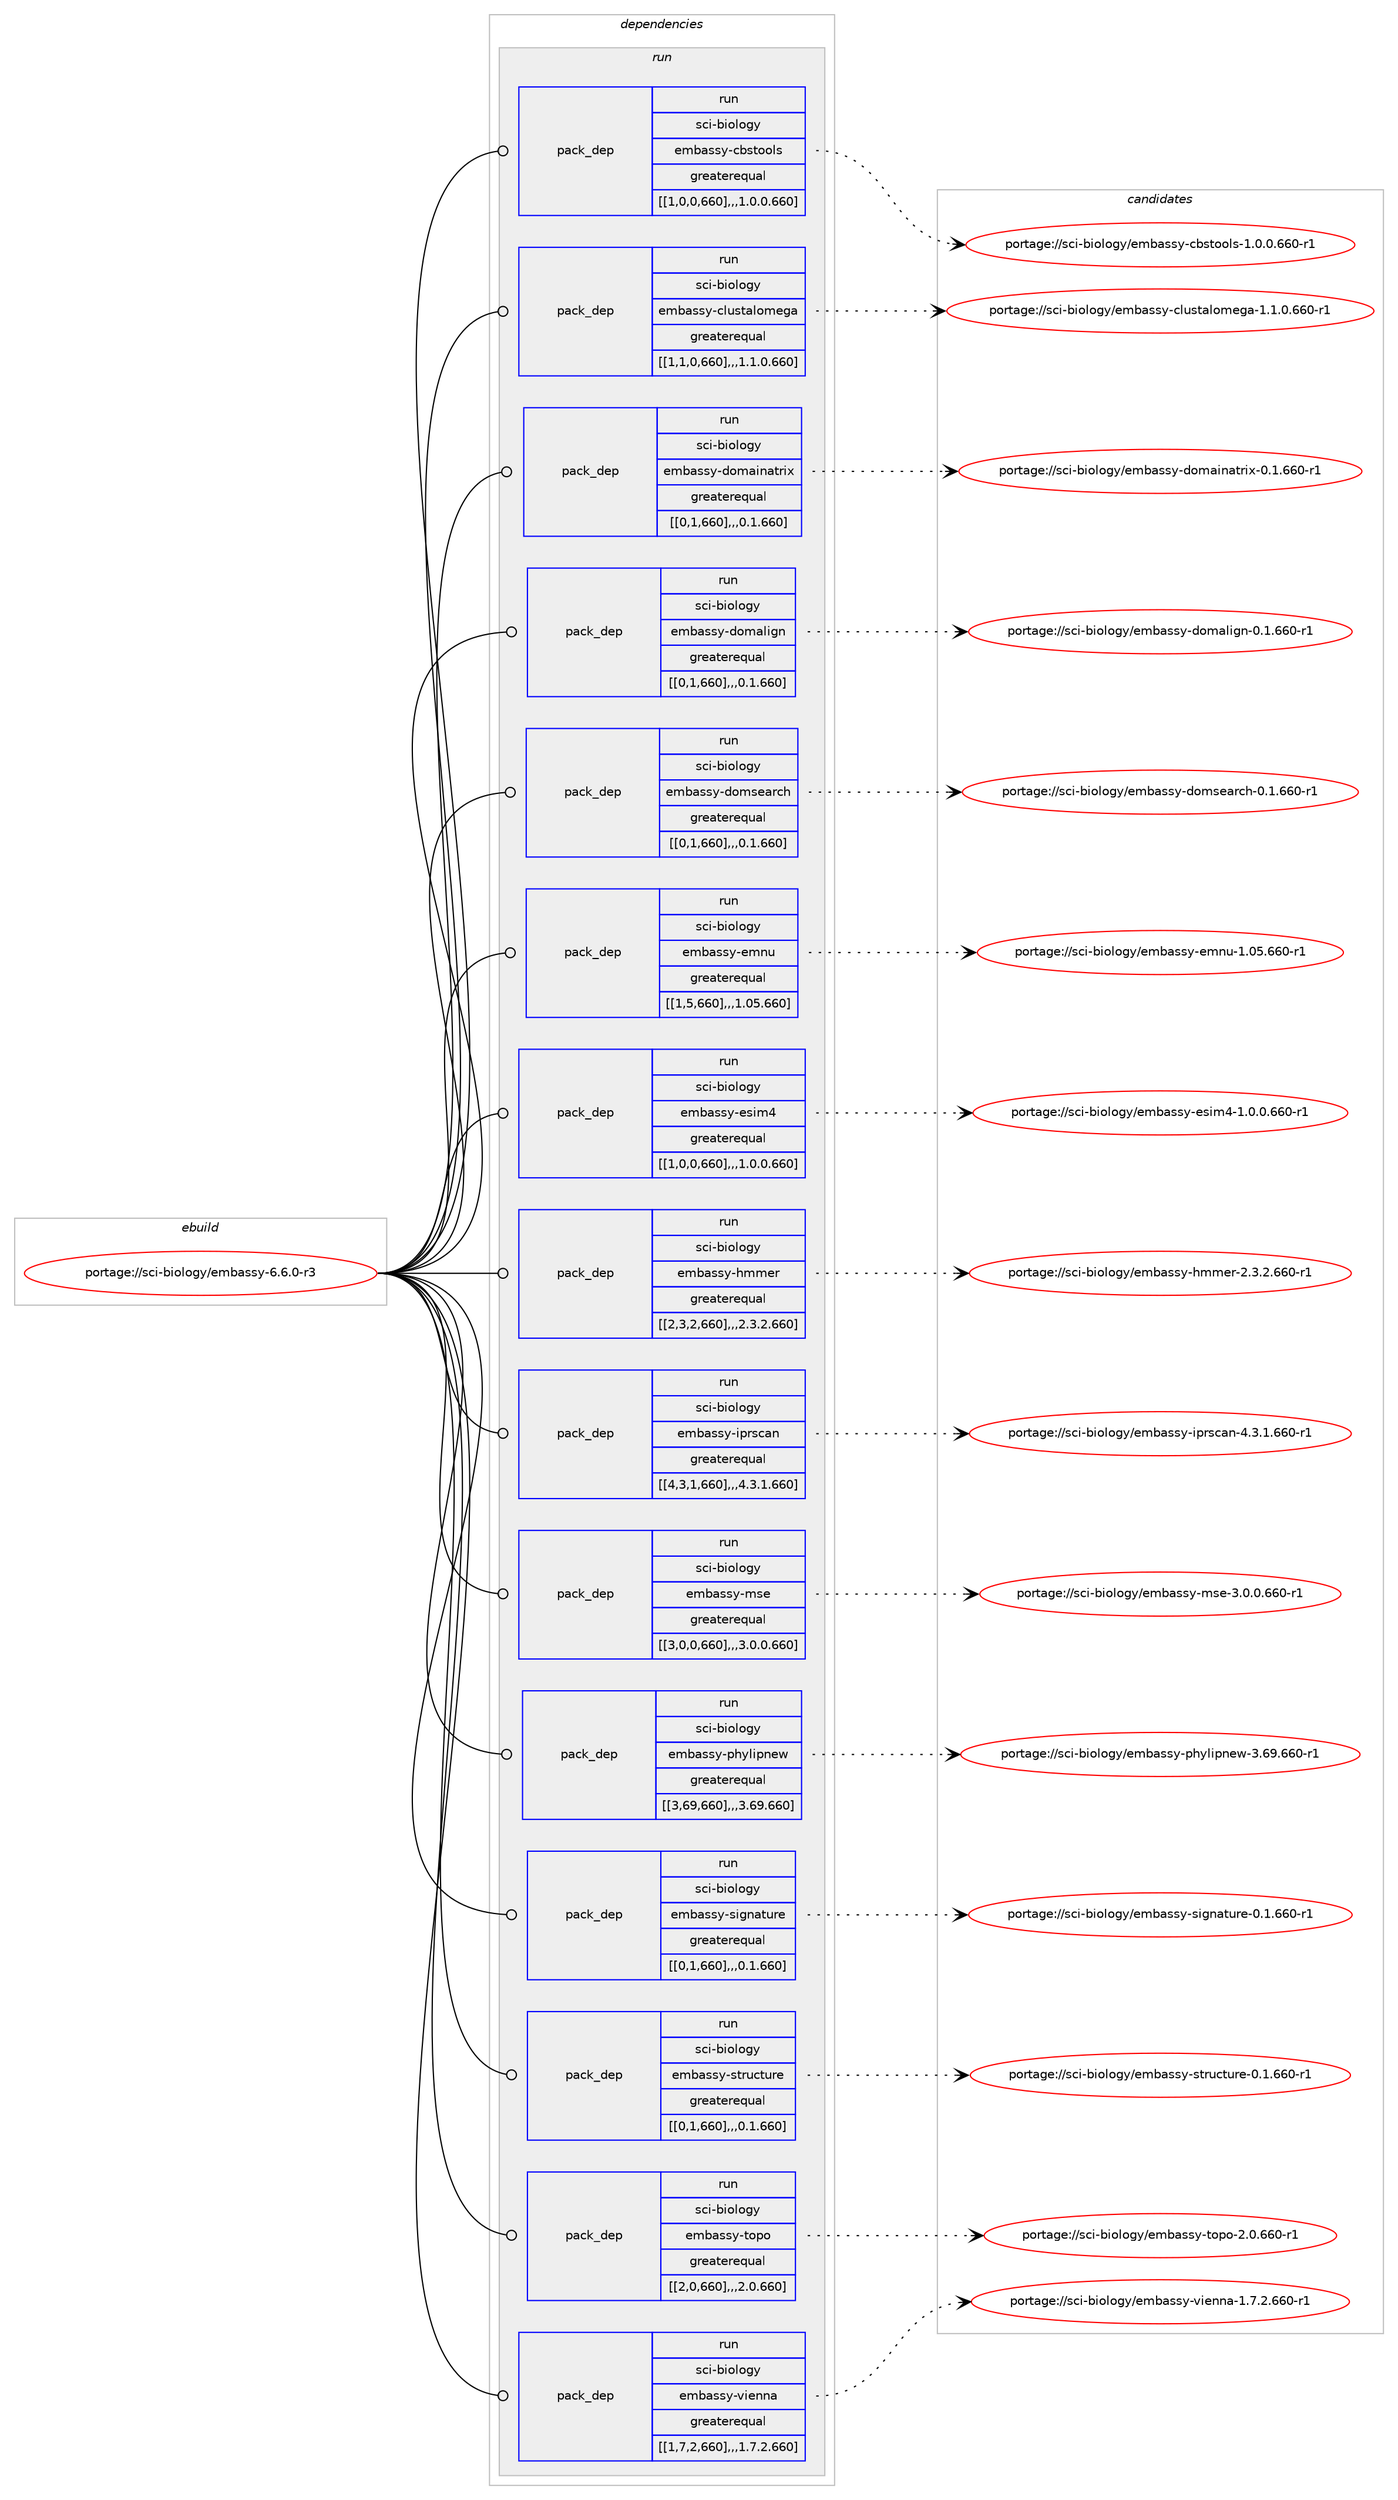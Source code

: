 digraph prolog {

# *************
# Graph options
# *************

newrank=true;
concentrate=true;
compound=true;
graph [rankdir=LR,fontname=Helvetica,fontsize=10,ranksep=1.5];#, ranksep=2.5, nodesep=0.2];
edge  [arrowhead=vee];
node  [fontname=Helvetica,fontsize=10];

# **********
# The ebuild
# **********

subgraph cluster_leftcol {
color=gray;
label=<<i>ebuild</i>>;
id [label="portage://sci-biology/embassy-6.6.0-r3", color=red, width=4, href="../sci-biology/embassy-6.6.0-r3.svg"];
}

# ****************
# The dependencies
# ****************

subgraph cluster_midcol {
color=gray;
label=<<i>dependencies</i>>;
subgraph cluster_compile {
fillcolor="#eeeeee";
style=filled;
label=<<i>compile</i>>;
}
subgraph cluster_compileandrun {
fillcolor="#eeeeee";
style=filled;
label=<<i>compile and run</i>>;
}
subgraph cluster_run {
fillcolor="#eeeeee";
style=filled;
label=<<i>run</i>>;
subgraph pack297435 {
dependency408008 [label=<<TABLE BORDER="0" CELLBORDER="1" CELLSPACING="0" CELLPADDING="4" WIDTH="220"><TR><TD ROWSPAN="6" CELLPADDING="30">pack_dep</TD></TR><TR><TD WIDTH="110">run</TD></TR><TR><TD>sci-biology</TD></TR><TR><TD>embassy-cbstools</TD></TR><TR><TD>greaterequal</TD></TR><TR><TD>[[1,0,0,660],,,1.0.0.660]</TD></TR></TABLE>>, shape=none, color=blue];
}
id:e -> dependency408008:w [weight=20,style="solid",arrowhead="odot"];
subgraph pack297436 {
dependency408009 [label=<<TABLE BORDER="0" CELLBORDER="1" CELLSPACING="0" CELLPADDING="4" WIDTH="220"><TR><TD ROWSPAN="6" CELLPADDING="30">pack_dep</TD></TR><TR><TD WIDTH="110">run</TD></TR><TR><TD>sci-biology</TD></TR><TR><TD>embassy-clustalomega</TD></TR><TR><TD>greaterequal</TD></TR><TR><TD>[[1,1,0,660],,,1.1.0.660]</TD></TR></TABLE>>, shape=none, color=blue];
}
id:e -> dependency408009:w [weight=20,style="solid",arrowhead="odot"];
subgraph pack297437 {
dependency408010 [label=<<TABLE BORDER="0" CELLBORDER="1" CELLSPACING="0" CELLPADDING="4" WIDTH="220"><TR><TD ROWSPAN="6" CELLPADDING="30">pack_dep</TD></TR><TR><TD WIDTH="110">run</TD></TR><TR><TD>sci-biology</TD></TR><TR><TD>embassy-domainatrix</TD></TR><TR><TD>greaterequal</TD></TR><TR><TD>[[0,1,660],,,0.1.660]</TD></TR></TABLE>>, shape=none, color=blue];
}
id:e -> dependency408010:w [weight=20,style="solid",arrowhead="odot"];
subgraph pack297438 {
dependency408011 [label=<<TABLE BORDER="0" CELLBORDER="1" CELLSPACING="0" CELLPADDING="4" WIDTH="220"><TR><TD ROWSPAN="6" CELLPADDING="30">pack_dep</TD></TR><TR><TD WIDTH="110">run</TD></TR><TR><TD>sci-biology</TD></TR><TR><TD>embassy-domalign</TD></TR><TR><TD>greaterequal</TD></TR><TR><TD>[[0,1,660],,,0.1.660]</TD></TR></TABLE>>, shape=none, color=blue];
}
id:e -> dependency408011:w [weight=20,style="solid",arrowhead="odot"];
subgraph pack297439 {
dependency408012 [label=<<TABLE BORDER="0" CELLBORDER="1" CELLSPACING="0" CELLPADDING="4" WIDTH="220"><TR><TD ROWSPAN="6" CELLPADDING="30">pack_dep</TD></TR><TR><TD WIDTH="110">run</TD></TR><TR><TD>sci-biology</TD></TR><TR><TD>embassy-domsearch</TD></TR><TR><TD>greaterequal</TD></TR><TR><TD>[[0,1,660],,,0.1.660]</TD></TR></TABLE>>, shape=none, color=blue];
}
id:e -> dependency408012:w [weight=20,style="solid",arrowhead="odot"];
subgraph pack297440 {
dependency408013 [label=<<TABLE BORDER="0" CELLBORDER="1" CELLSPACING="0" CELLPADDING="4" WIDTH="220"><TR><TD ROWSPAN="6" CELLPADDING="30">pack_dep</TD></TR><TR><TD WIDTH="110">run</TD></TR><TR><TD>sci-biology</TD></TR><TR><TD>embassy-emnu</TD></TR><TR><TD>greaterequal</TD></TR><TR><TD>[[1,5,660],,,1.05.660]</TD></TR></TABLE>>, shape=none, color=blue];
}
id:e -> dependency408013:w [weight=20,style="solid",arrowhead="odot"];
subgraph pack297441 {
dependency408014 [label=<<TABLE BORDER="0" CELLBORDER="1" CELLSPACING="0" CELLPADDING="4" WIDTH="220"><TR><TD ROWSPAN="6" CELLPADDING="30">pack_dep</TD></TR><TR><TD WIDTH="110">run</TD></TR><TR><TD>sci-biology</TD></TR><TR><TD>embassy-esim4</TD></TR><TR><TD>greaterequal</TD></TR><TR><TD>[[1,0,0,660],,,1.0.0.660]</TD></TR></TABLE>>, shape=none, color=blue];
}
id:e -> dependency408014:w [weight=20,style="solid",arrowhead="odot"];
subgraph pack297442 {
dependency408015 [label=<<TABLE BORDER="0" CELLBORDER="1" CELLSPACING="0" CELLPADDING="4" WIDTH="220"><TR><TD ROWSPAN="6" CELLPADDING="30">pack_dep</TD></TR><TR><TD WIDTH="110">run</TD></TR><TR><TD>sci-biology</TD></TR><TR><TD>embassy-hmmer</TD></TR><TR><TD>greaterequal</TD></TR><TR><TD>[[2,3,2,660],,,2.3.2.660]</TD></TR></TABLE>>, shape=none, color=blue];
}
id:e -> dependency408015:w [weight=20,style="solid",arrowhead="odot"];
subgraph pack297443 {
dependency408016 [label=<<TABLE BORDER="0" CELLBORDER="1" CELLSPACING="0" CELLPADDING="4" WIDTH="220"><TR><TD ROWSPAN="6" CELLPADDING="30">pack_dep</TD></TR><TR><TD WIDTH="110">run</TD></TR><TR><TD>sci-biology</TD></TR><TR><TD>embassy-iprscan</TD></TR><TR><TD>greaterequal</TD></TR><TR><TD>[[4,3,1,660],,,4.3.1.660]</TD></TR></TABLE>>, shape=none, color=blue];
}
id:e -> dependency408016:w [weight=20,style="solid",arrowhead="odot"];
subgraph pack297444 {
dependency408017 [label=<<TABLE BORDER="0" CELLBORDER="1" CELLSPACING="0" CELLPADDING="4" WIDTH="220"><TR><TD ROWSPAN="6" CELLPADDING="30">pack_dep</TD></TR><TR><TD WIDTH="110">run</TD></TR><TR><TD>sci-biology</TD></TR><TR><TD>embassy-mse</TD></TR><TR><TD>greaterequal</TD></TR><TR><TD>[[3,0,0,660],,,3.0.0.660]</TD></TR></TABLE>>, shape=none, color=blue];
}
id:e -> dependency408017:w [weight=20,style="solid",arrowhead="odot"];
subgraph pack297445 {
dependency408018 [label=<<TABLE BORDER="0" CELLBORDER="1" CELLSPACING="0" CELLPADDING="4" WIDTH="220"><TR><TD ROWSPAN="6" CELLPADDING="30">pack_dep</TD></TR><TR><TD WIDTH="110">run</TD></TR><TR><TD>sci-biology</TD></TR><TR><TD>embassy-phylipnew</TD></TR><TR><TD>greaterequal</TD></TR><TR><TD>[[3,69,660],,,3.69.660]</TD></TR></TABLE>>, shape=none, color=blue];
}
id:e -> dependency408018:w [weight=20,style="solid",arrowhead="odot"];
subgraph pack297446 {
dependency408019 [label=<<TABLE BORDER="0" CELLBORDER="1" CELLSPACING="0" CELLPADDING="4" WIDTH="220"><TR><TD ROWSPAN="6" CELLPADDING="30">pack_dep</TD></TR><TR><TD WIDTH="110">run</TD></TR><TR><TD>sci-biology</TD></TR><TR><TD>embassy-signature</TD></TR><TR><TD>greaterequal</TD></TR><TR><TD>[[0,1,660],,,0.1.660]</TD></TR></TABLE>>, shape=none, color=blue];
}
id:e -> dependency408019:w [weight=20,style="solid",arrowhead="odot"];
subgraph pack297447 {
dependency408020 [label=<<TABLE BORDER="0" CELLBORDER="1" CELLSPACING="0" CELLPADDING="4" WIDTH="220"><TR><TD ROWSPAN="6" CELLPADDING="30">pack_dep</TD></TR><TR><TD WIDTH="110">run</TD></TR><TR><TD>sci-biology</TD></TR><TR><TD>embassy-structure</TD></TR><TR><TD>greaterequal</TD></TR><TR><TD>[[0,1,660],,,0.1.660]</TD></TR></TABLE>>, shape=none, color=blue];
}
id:e -> dependency408020:w [weight=20,style="solid",arrowhead="odot"];
subgraph pack297448 {
dependency408021 [label=<<TABLE BORDER="0" CELLBORDER="1" CELLSPACING="0" CELLPADDING="4" WIDTH="220"><TR><TD ROWSPAN="6" CELLPADDING="30">pack_dep</TD></TR><TR><TD WIDTH="110">run</TD></TR><TR><TD>sci-biology</TD></TR><TR><TD>embassy-topo</TD></TR><TR><TD>greaterequal</TD></TR><TR><TD>[[2,0,660],,,2.0.660]</TD></TR></TABLE>>, shape=none, color=blue];
}
id:e -> dependency408021:w [weight=20,style="solid",arrowhead="odot"];
subgraph pack297449 {
dependency408022 [label=<<TABLE BORDER="0" CELLBORDER="1" CELLSPACING="0" CELLPADDING="4" WIDTH="220"><TR><TD ROWSPAN="6" CELLPADDING="30">pack_dep</TD></TR><TR><TD WIDTH="110">run</TD></TR><TR><TD>sci-biology</TD></TR><TR><TD>embassy-vienna</TD></TR><TR><TD>greaterequal</TD></TR><TR><TD>[[1,7,2,660],,,1.7.2.660]</TD></TR></TABLE>>, shape=none, color=blue];
}
id:e -> dependency408022:w [weight=20,style="solid",arrowhead="odot"];
}
}

# **************
# The candidates
# **************

subgraph cluster_choices {
rank=same;
color=gray;
label=<<i>candidates</i>>;

subgraph choice297435 {
color=black;
nodesep=1;
choice115991054598105111108111103121471011099897115115121459998115116111111108115454946484648465454484511449 [label="portage://sci-biology/embassy-cbstools-1.0.0.660-r1", color=red, width=4,href="../sci-biology/embassy-cbstools-1.0.0.660-r1.svg"];
dependency408008:e -> choice115991054598105111108111103121471011099897115115121459998115116111111108115454946484648465454484511449:w [style=dotted,weight="100"];
}
subgraph choice297436 {
color=black;
nodesep=1;
choice11599105459810511110811110312147101109989711511512145991081171151169710811110910110397454946494648465454484511449 [label="portage://sci-biology/embassy-clustalomega-1.1.0.660-r1", color=red, width=4,href="../sci-biology/embassy-clustalomega-1.1.0.660-r1.svg"];
dependency408009:e -> choice11599105459810511110811110312147101109989711511512145991081171151169710811110910110397454946494648465454484511449:w [style=dotted,weight="100"];
}
subgraph choice297437 {
color=black;
nodesep=1;
choice11599105459810511110811110312147101109989711511512145100111109971051109711611410512045484649465454484511449 [label="portage://sci-biology/embassy-domainatrix-0.1.660-r1", color=red, width=4,href="../sci-biology/embassy-domainatrix-0.1.660-r1.svg"];
dependency408010:e -> choice11599105459810511110811110312147101109989711511512145100111109971051109711611410512045484649465454484511449:w [style=dotted,weight="100"];
}
subgraph choice297438 {
color=black;
nodesep=1;
choice115991054598105111108111103121471011099897115115121451001111099710810510311045484649465454484511449 [label="portage://sci-biology/embassy-domalign-0.1.660-r1", color=red, width=4,href="../sci-biology/embassy-domalign-0.1.660-r1.svg"];
dependency408011:e -> choice115991054598105111108111103121471011099897115115121451001111099710810510311045484649465454484511449:w [style=dotted,weight="100"];
}
subgraph choice297439 {
color=black;
nodesep=1;
choice11599105459810511110811110312147101109989711511512145100111109115101971149910445484649465454484511449 [label="portage://sci-biology/embassy-domsearch-0.1.660-r1", color=red, width=4,href="../sci-biology/embassy-domsearch-0.1.660-r1.svg"];
dependency408012:e -> choice11599105459810511110811110312147101109989711511512145100111109115101971149910445484649465454484511449:w [style=dotted,weight="100"];
}
subgraph choice297440 {
color=black;
nodesep=1;
choice115991054598105111108111103121471011099897115115121451011091101174549464853465454484511449 [label="portage://sci-biology/embassy-emnu-1.05.660-r1", color=red, width=4,href="../sci-biology/embassy-emnu-1.05.660-r1.svg"];
dependency408013:e -> choice115991054598105111108111103121471011099897115115121451011091101174549464853465454484511449:w [style=dotted,weight="100"];
}
subgraph choice297441 {
color=black;
nodesep=1;
choice1159910545981051111081111031214710110998971151151214510111510510952454946484648465454484511449 [label="portage://sci-biology/embassy-esim4-1.0.0.660-r1", color=red, width=4,href="../sci-biology/embassy-esim4-1.0.0.660-r1.svg"];
dependency408014:e -> choice1159910545981051111081111031214710110998971151151214510111510510952454946484648465454484511449:w [style=dotted,weight="100"];
}
subgraph choice297442 {
color=black;
nodesep=1;
choice11599105459810511110811110312147101109989711511512145104109109101114455046514650465454484511449 [label="portage://sci-biology/embassy-hmmer-2.3.2.660-r1", color=red, width=4,href="../sci-biology/embassy-hmmer-2.3.2.660-r1.svg"];
dependency408015:e -> choice11599105459810511110811110312147101109989711511512145104109109101114455046514650465454484511449:w [style=dotted,weight="100"];
}
subgraph choice297443 {
color=black;
nodesep=1;
choice115991054598105111108111103121471011099897115115121451051121141159997110455246514649465454484511449 [label="portage://sci-biology/embassy-iprscan-4.3.1.660-r1", color=red, width=4,href="../sci-biology/embassy-iprscan-4.3.1.660-r1.svg"];
dependency408016:e -> choice115991054598105111108111103121471011099897115115121451051121141159997110455246514649465454484511449:w [style=dotted,weight="100"];
}
subgraph choice297444 {
color=black;
nodesep=1;
choice11599105459810511110811110312147101109989711511512145109115101455146484648465454484511449 [label="portage://sci-biology/embassy-mse-3.0.0.660-r1", color=red, width=4,href="../sci-biology/embassy-mse-3.0.0.660-r1.svg"];
dependency408017:e -> choice11599105459810511110811110312147101109989711511512145109115101455146484648465454484511449:w [style=dotted,weight="100"];
}
subgraph choice297445 {
color=black;
nodesep=1;
choice115991054598105111108111103121471011099897115115121451121041211081051121101011194551465457465454484511449 [label="portage://sci-biology/embassy-phylipnew-3.69.660-r1", color=red, width=4,href="../sci-biology/embassy-phylipnew-3.69.660-r1.svg"];
dependency408018:e -> choice115991054598105111108111103121471011099897115115121451121041211081051121101011194551465457465454484511449:w [style=dotted,weight="100"];
}
subgraph choice297446 {
color=black;
nodesep=1;
choice115991054598105111108111103121471011099897115115121451151051031109711611711410145484649465454484511449 [label="portage://sci-biology/embassy-signature-0.1.660-r1", color=red, width=4,href="../sci-biology/embassy-signature-0.1.660-r1.svg"];
dependency408019:e -> choice115991054598105111108111103121471011099897115115121451151051031109711611711410145484649465454484511449:w [style=dotted,weight="100"];
}
subgraph choice297447 {
color=black;
nodesep=1;
choice115991054598105111108111103121471011099897115115121451151161141179911611711410145484649465454484511449 [label="portage://sci-biology/embassy-structure-0.1.660-r1", color=red, width=4,href="../sci-biology/embassy-structure-0.1.660-r1.svg"];
dependency408020:e -> choice115991054598105111108111103121471011099897115115121451151161141179911611711410145484649465454484511449:w [style=dotted,weight="100"];
}
subgraph choice297448 {
color=black;
nodesep=1;
choice1159910545981051111081111031214710110998971151151214511611111211145504648465454484511449 [label="portage://sci-biology/embassy-topo-2.0.660-r1", color=red, width=4,href="../sci-biology/embassy-topo-2.0.660-r1.svg"];
dependency408021:e -> choice1159910545981051111081111031214710110998971151151214511611111211145504648465454484511449:w [style=dotted,weight="100"];
}
subgraph choice297449 {
color=black;
nodesep=1;
choice1159910545981051111081111031214710110998971151151214511810510111011097454946554650465454484511449 [label="portage://sci-biology/embassy-vienna-1.7.2.660-r1", color=red, width=4,href="../sci-biology/embassy-vienna-1.7.2.660-r1.svg"];
dependency408022:e -> choice1159910545981051111081111031214710110998971151151214511810510111011097454946554650465454484511449:w [style=dotted,weight="100"];
}
}

}
